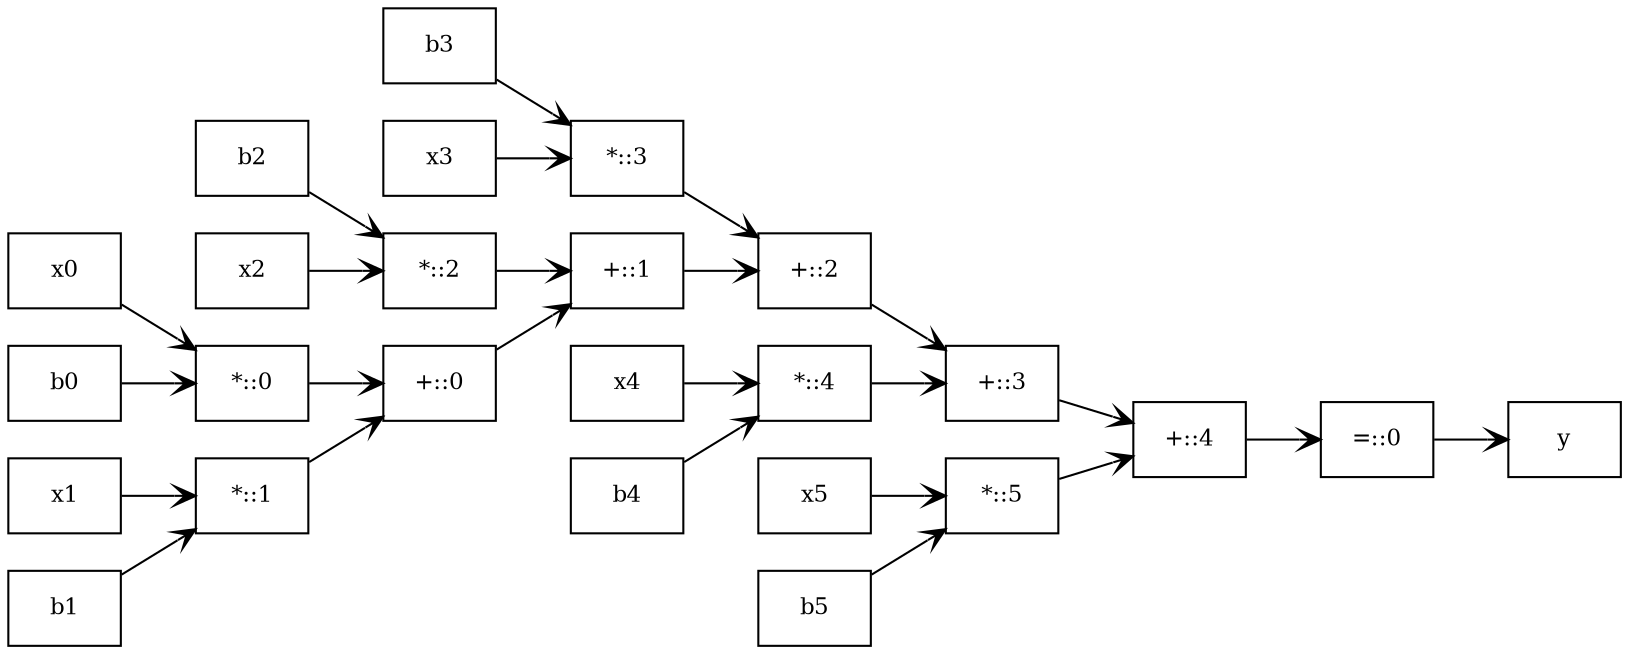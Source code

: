 digraph GRAPH_0 {

  // Generated by Graph::Easy 0.70 at Tue Dec 21 13:15:27 2010

  edge [ arrowhead=open ];
  graph [ rankdir=LR ];
  node [
    fontsize=11,
    fillcolor=white,
    style=filled,
    shape=box ];

  "+::4" -> "=::0" [ color="#000000" ]
  "+::3" -> "+::4" [ color="#000000" ]
  "b3" -> "*::3" [ color="#000000" ]
  "x0" -> "*::0" [ color="#000000" ]
  "b0" -> "*::0" [ color="#000000" ]
  "x3" -> "*::3" [ color="#000000" ]
  "x5" -> "*::5" [ color="#000000" ]
  "*::3" -> "+::2" [ color="#000000" ]
  "*::5" -> "+::4" [ color="#000000" ]
  "+::2" -> "+::3" [ color="#000000" ]
  "+::1" -> "+::2" [ color="#000000" ]
  "x4" -> "*::4" [ color="#000000" ]
  "*::2" -> "+::1" [ color="#000000" ]
  "b2" -> "*::2" [ color="#000000" ]
  "*::4" -> "+::3" [ color="#000000" ]
  "*::0" -> "+::0" [ color="#000000" ]
  "b4" -> "*::4" [ color="#000000" ]
  "b5" -> "*::5" [ color="#000000" ]
  "x1" -> "*::1" [ color="#000000" ]
  "x2" -> "*::2" [ color="#000000" ]
  "+::0" -> "+::1" [ color="#000000" ]
  "*::1" -> "+::0" [ color="#000000" ]
  "=::0" -> y [ color="#000000" ]
  "b1" -> "*::1" [ color="#000000" ]

}
